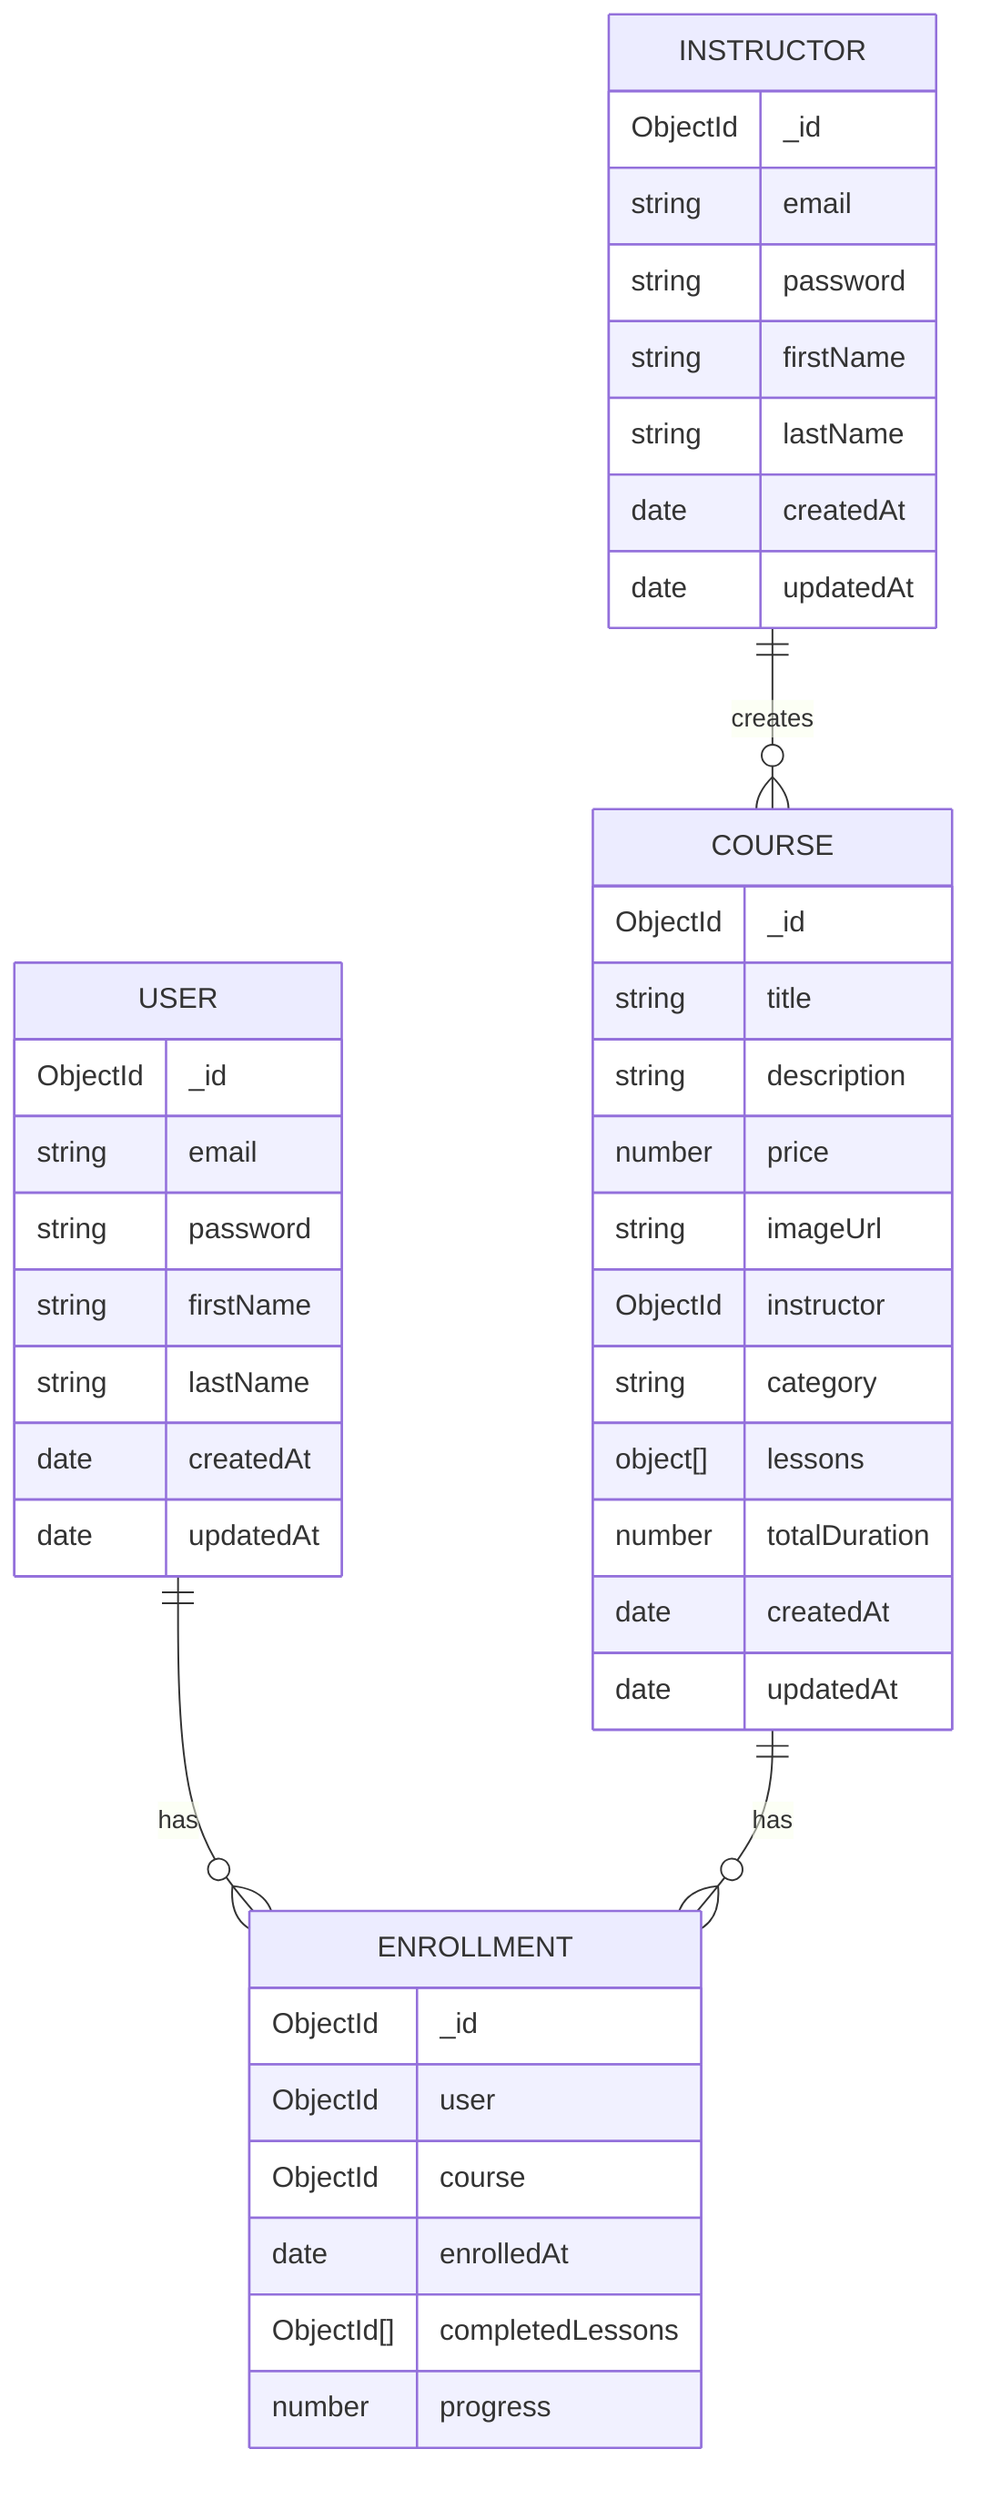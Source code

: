 erDiagram
    USER {
        ObjectId _id
        string email
        string password
        string firstName
        string lastName
        date createdAt
        date updatedAt
    }
    INSTRUCTOR {
        ObjectId _id
        string email
        string password
        string firstName
        string lastName
        date createdAt
        date updatedAt
    }
    COURSE {
        ObjectId _id
        string title
        string description
        number price
        string imageUrl
        ObjectId instructor
        string category
        object[] lessons
        number totalDuration
        date createdAt
        date updatedAt
    }
    ENROLLMENT {
        ObjectId _id
        ObjectId user
        ObjectId course
        date enrolledAt
        ObjectId[] completedLessons
        number progress
    }
    INSTRUCTOR ||--o{ COURSE : "creates"
    USER ||--o{ ENROLLMENT : "has"
    COURSE ||--o{ ENROLLMENT : "has"